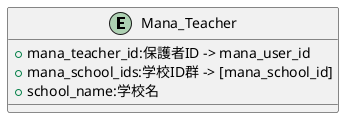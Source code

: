 @startuml

entity "Mana_Teacher" {
    + mana_teacher_id:保護者ID -> mana_user_id
    + mana_school_ids:学校ID群 -> [mana_school_id]
    + school_name:学校名
}

@enduml
